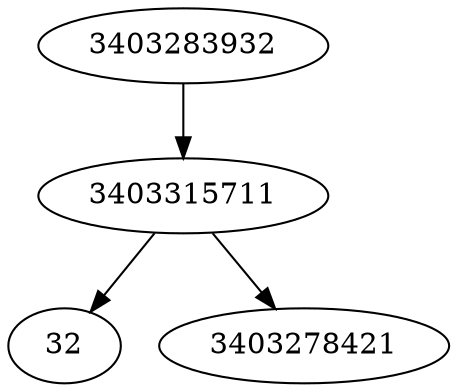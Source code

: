 strict digraph  {
32;
3403283932;
3403278421;
3403315711;
3403283932 -> 3403315711;
3403315711 -> 32;
3403315711 -> 3403278421;
}
